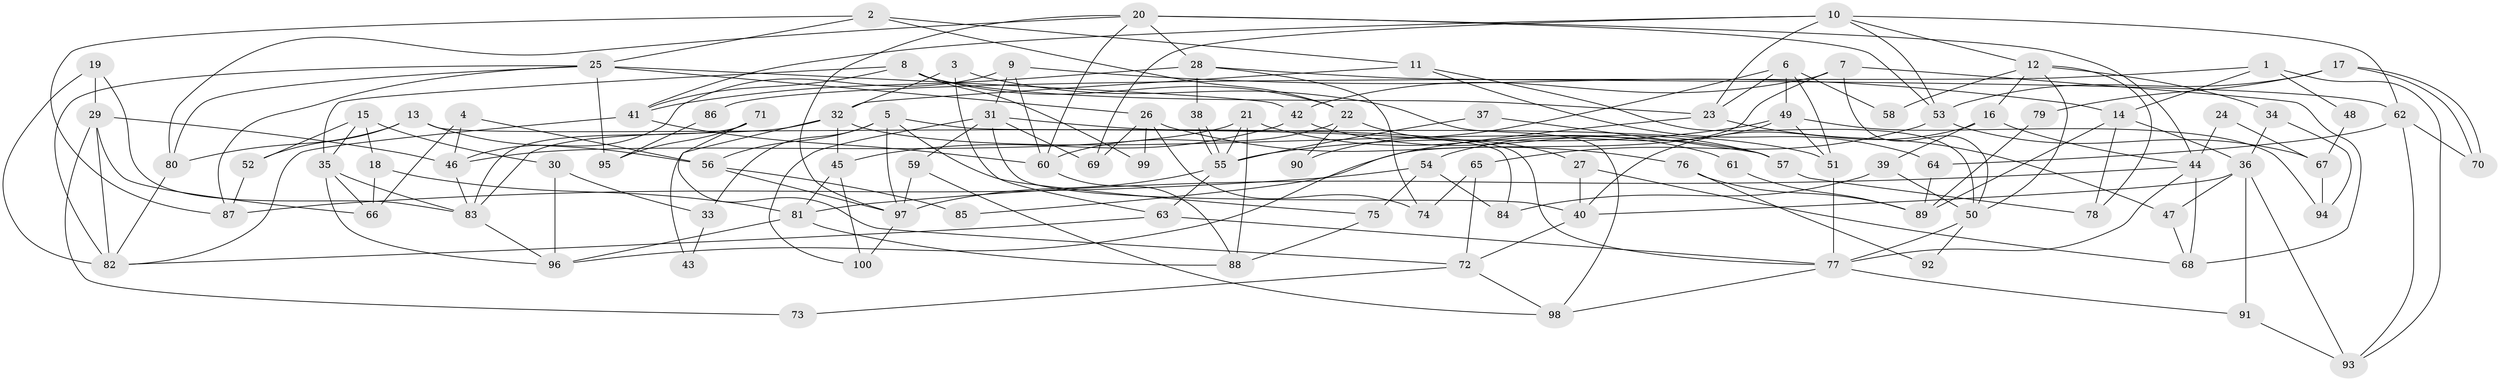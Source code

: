 // Generated by graph-tools (version 1.1) at 2025/38/02/21/25 10:38:59]
// undirected, 100 vertices, 200 edges
graph export_dot {
graph [start="1"]
  node [color=gray90,style=filled];
  1;
  2;
  3;
  4;
  5;
  6;
  7;
  8;
  9;
  10;
  11;
  12;
  13;
  14;
  15;
  16;
  17;
  18;
  19;
  20;
  21;
  22;
  23;
  24;
  25;
  26;
  27;
  28;
  29;
  30;
  31;
  32;
  33;
  34;
  35;
  36;
  37;
  38;
  39;
  40;
  41;
  42;
  43;
  44;
  45;
  46;
  47;
  48;
  49;
  50;
  51;
  52;
  53;
  54;
  55;
  56;
  57;
  58;
  59;
  60;
  61;
  62;
  63;
  64;
  65;
  66;
  67;
  68;
  69;
  70;
  71;
  72;
  73;
  74;
  75;
  76;
  77;
  78;
  79;
  80;
  81;
  82;
  83;
  84;
  85;
  86;
  87;
  88;
  89;
  90;
  91;
  92;
  93;
  94;
  95;
  96;
  97;
  98;
  99;
  100;
  1 -- 93;
  1 -- 14;
  1 -- 48;
  1 -- 86;
  2 -- 25;
  2 -- 11;
  2 -- 22;
  2 -- 87;
  3 -- 63;
  3 -- 32;
  3 -- 98;
  4 -- 56;
  4 -- 66;
  4 -- 46;
  5 -- 97;
  5 -- 77;
  5 -- 33;
  5 -- 56;
  5 -- 75;
  6 -- 51;
  6 -- 49;
  6 -- 23;
  6 -- 58;
  6 -- 90;
  7 -- 50;
  7 -- 42;
  7 -- 68;
  7 -- 85;
  8 -- 23;
  8 -- 41;
  8 -- 22;
  8 -- 35;
  8 -- 99;
  9 -- 31;
  9 -- 60;
  9 -- 14;
  9 -- 46;
  10 -- 23;
  10 -- 62;
  10 -- 12;
  10 -- 41;
  10 -- 53;
  10 -- 69;
  11 -- 50;
  11 -- 32;
  11 -- 64;
  12 -- 16;
  12 -- 34;
  12 -- 50;
  12 -- 58;
  12 -- 78;
  13 -- 56;
  13 -- 80;
  13 -- 52;
  13 -- 84;
  14 -- 36;
  14 -- 78;
  14 -- 89;
  15 -- 35;
  15 -- 18;
  15 -- 30;
  15 -- 52;
  16 -- 44;
  16 -- 39;
  16 -- 40;
  17 -- 70;
  17 -- 70;
  17 -- 53;
  17 -- 79;
  18 -- 81;
  18 -- 66;
  19 -- 82;
  19 -- 29;
  19 -- 83;
  20 -- 60;
  20 -- 97;
  20 -- 28;
  20 -- 44;
  20 -- 53;
  20 -- 80;
  21 -- 88;
  21 -- 46;
  21 -- 55;
  21 -- 61;
  22 -- 27;
  22 -- 60;
  22 -- 90;
  23 -- 96;
  23 -- 47;
  24 -- 44;
  24 -- 67;
  25 -- 87;
  25 -- 26;
  25 -- 42;
  25 -- 80;
  25 -- 82;
  25 -- 95;
  26 -- 69;
  26 -- 74;
  26 -- 76;
  26 -- 99;
  27 -- 68;
  27 -- 40;
  28 -- 41;
  28 -- 38;
  28 -- 62;
  28 -- 74;
  29 -- 82;
  29 -- 46;
  29 -- 66;
  29 -- 73;
  30 -- 96;
  30 -- 33;
  31 -- 59;
  31 -- 40;
  31 -- 51;
  31 -- 69;
  31 -- 100;
  32 -- 57;
  32 -- 83;
  32 -- 43;
  32 -- 45;
  33 -- 43;
  34 -- 36;
  34 -- 94;
  35 -- 83;
  35 -- 66;
  35 -- 96;
  36 -- 47;
  36 -- 40;
  36 -- 91;
  36 -- 93;
  37 -- 57;
  37 -- 55;
  38 -- 55;
  38 -- 55;
  39 -- 50;
  39 -- 84;
  40 -- 72;
  41 -- 82;
  41 -- 60;
  42 -- 45;
  42 -- 57;
  44 -- 81;
  44 -- 68;
  44 -- 77;
  45 -- 81;
  45 -- 100;
  46 -- 83;
  47 -- 68;
  48 -- 67;
  49 -- 51;
  49 -- 55;
  49 -- 54;
  49 -- 94;
  50 -- 77;
  50 -- 92;
  51 -- 77;
  52 -- 87;
  53 -- 65;
  53 -- 67;
  54 -- 87;
  54 -- 75;
  54 -- 84;
  55 -- 63;
  55 -- 97;
  56 -- 97;
  56 -- 85;
  57 -- 78;
  59 -- 98;
  59 -- 97;
  60 -- 88;
  61 -- 89;
  62 -- 93;
  62 -- 64;
  62 -- 70;
  63 -- 82;
  63 -- 77;
  64 -- 89;
  65 -- 72;
  65 -- 74;
  67 -- 94;
  71 -- 72;
  71 -- 83;
  71 -- 95;
  72 -- 98;
  72 -- 73;
  75 -- 88;
  76 -- 89;
  76 -- 92;
  77 -- 91;
  77 -- 98;
  79 -- 89;
  80 -- 82;
  81 -- 96;
  81 -- 88;
  83 -- 96;
  86 -- 95;
  91 -- 93;
  97 -- 100;
}
